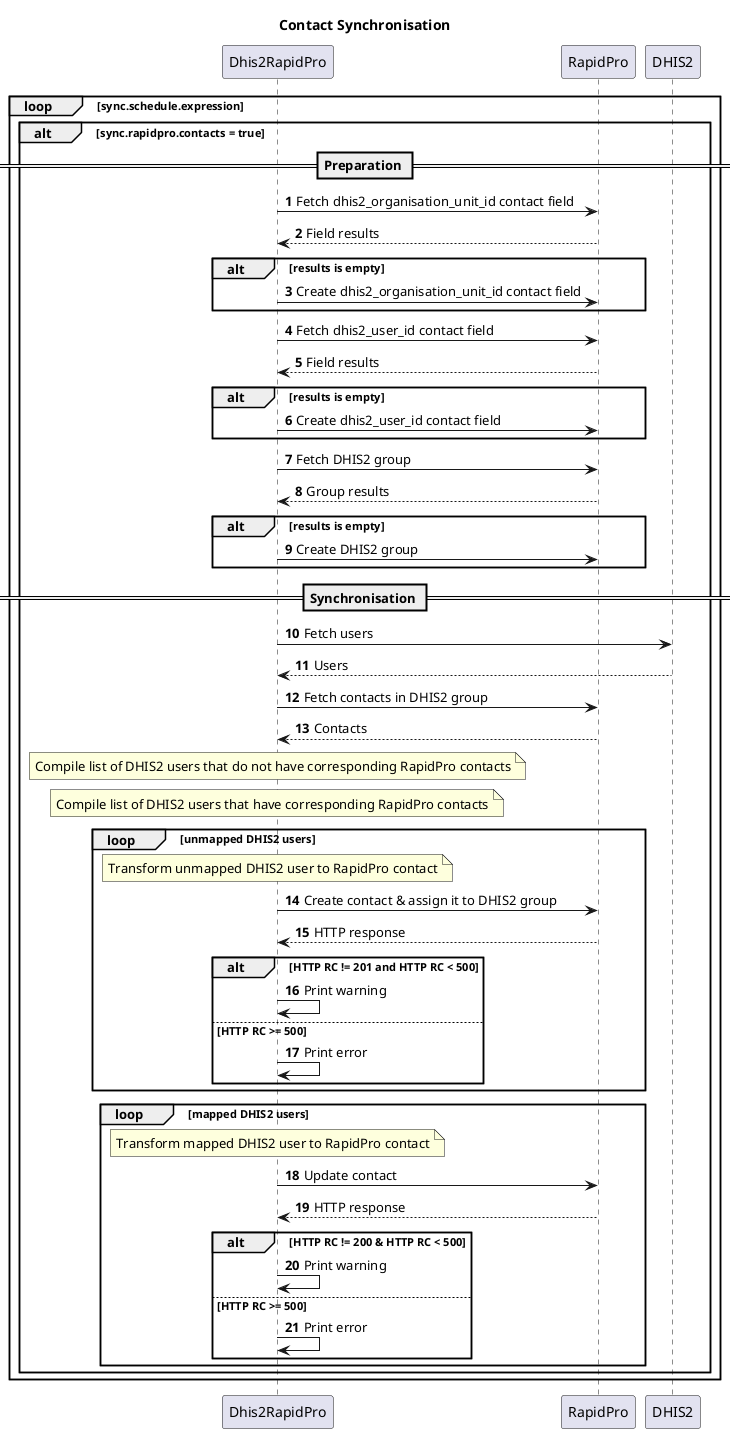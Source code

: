 @startuml
title Contact Synchronisation
autonumber
skinparam responseMessageBelowArrow true
loop sync.schedule.expression
    alt sync.rapidpro.contacts = true
        == Preparation ==
        Dhis2RapidPro -> RapidPro: Fetch dhis2_organisation_unit_id contact field
        RapidPro --> Dhis2RapidPro: Field results
        alt results is empty
            Dhis2RapidPro -> RapidPro: Create dhis2_organisation_unit_id contact field
        end
        Dhis2RapidPro -> RapidPro: Fetch dhis2_user_id contact field
        RapidPro --> Dhis2RapidPro: Field results
        alt results is empty
            Dhis2RapidPro -> RapidPro: Create dhis2_user_id contact field
        end
        Dhis2RapidPro -> RapidPro: Fetch DHIS2 group
        RapidPro --> Dhis2RapidPro: Group results
        alt results is empty
            Dhis2RapidPro -> RapidPro: Create DHIS2 group
        end
        == Synchronisation ==
        Dhis2RapidPro -> DHIS2: Fetch users
        DHIS2 --> Dhis2RapidPro: Users
        Dhis2RapidPro -> RapidPro: Fetch contacts in DHIS2 group
        RapidPro --> Dhis2RapidPro: Contacts
        note over Dhis2RapidPro: Compile list of DHIS2 users that do not have corresponding RapidPro contacts
        note over Dhis2RapidPro: Compile list of DHIS2 users that have corresponding RapidPro contacts
        loop unmapped DHIS2 users
            note over Dhis2RapidPro: Transform unmapped DHIS2 user to RapidPro contact
            Dhis2RapidPro -> RapidPro: Create contact & assign it to DHIS2 group
            RapidPro --> Dhis2RapidPro: HTTP response
            alt HTTP RC != 201 and HTTP RC < 500
                Dhis2RapidPro -> Dhis2RapidPro: Print warning
            else HTTP RC >= 500
                Dhis2RapidPro -> Dhis2RapidPro: Print error
            end
        end
        loop mapped DHIS2 users
            note over Dhis2RapidPro: Transform mapped DHIS2 user to RapidPro contact
            Dhis2RapidPro -> RapidPro: Update contact
            RapidPro --> Dhis2RapidPro: HTTP response
            alt HTTP RC != 200 & HTTP RC < 500
                Dhis2RapidPro -> Dhis2RapidPro: Print warning
            else HTTP RC >= 500
                Dhis2RapidPro -> Dhis2RapidPro: Print error
            end
        end
    end
end
@enduml
